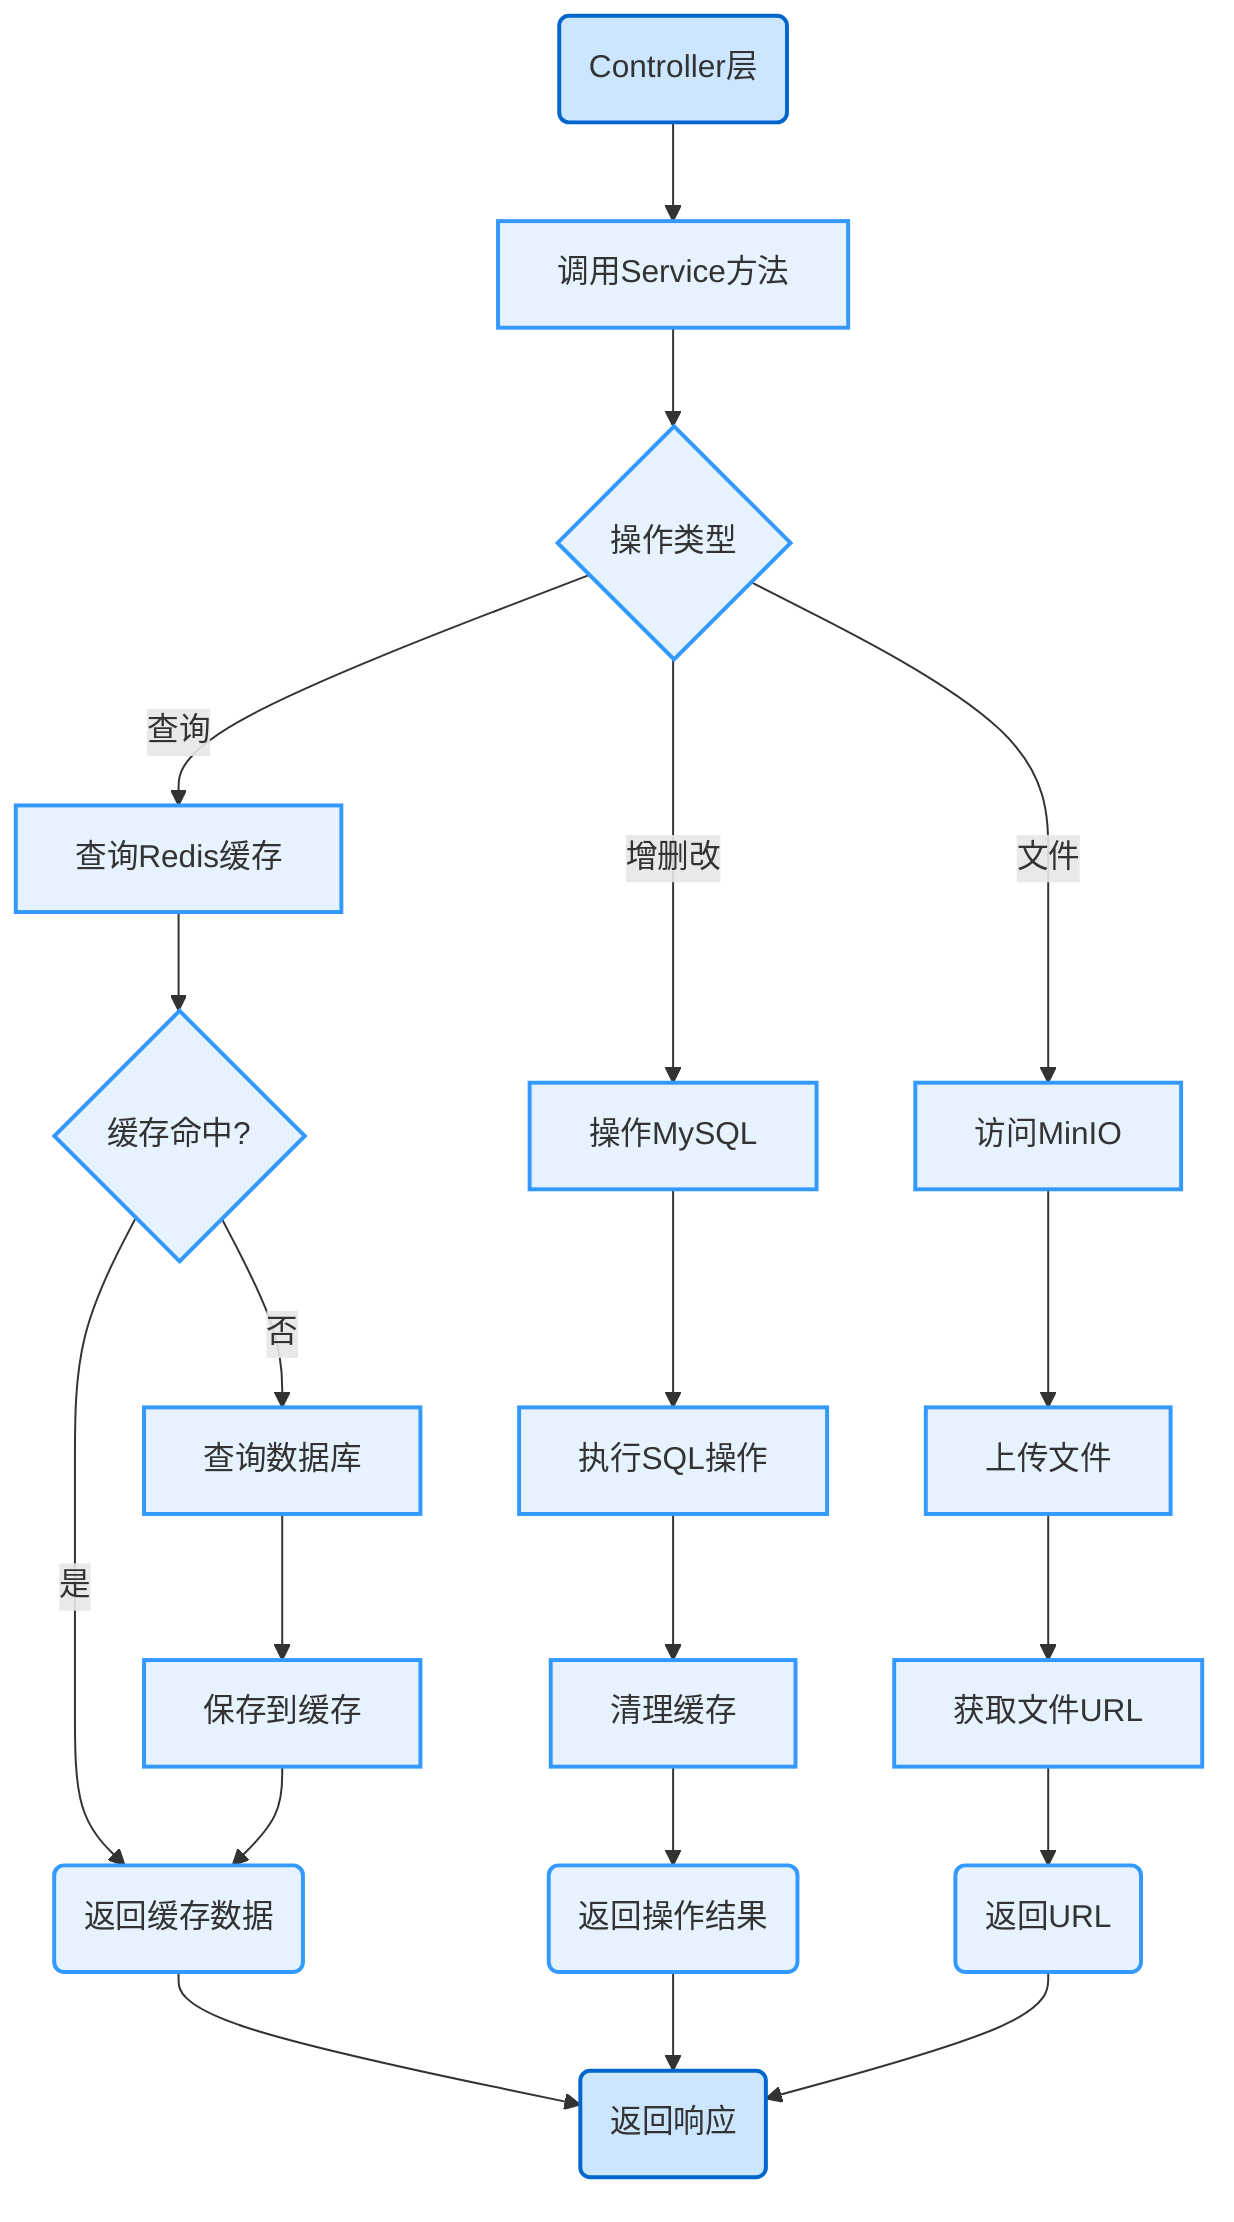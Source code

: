 graph TD
    classDef blue fill:#e6f3ff,stroke:#3399ff,stroke-width:2px;
    classDef diamond fill:#e6f3ff,stroke:#3399ff,stroke-width:2px,shape:diamond;
    classDef startEnd fill:#cce6ff,stroke:#0066cc,stroke-width:2px;

%% 控制层入口
    CTRL(Controller层):::startEnd --> SERVICE[调用Service方法]:::blue

%% 主流程
    SERVICE --> OPERATION{操作类型}:::diamond
    OPERATION -->|查询| CACHE[查询Redis缓存]:::blue
    OPERATION -->|增删改| DB[操作MySQL]:::blue
    OPERATION -->|文件| MINIO[访问MinIO]:::blue

%% 查询分支
    CACHE --> HIT{缓存命中?}:::diamond
    HIT -->|是| RETURN_DATA(返回缓存数据):::blue
    HIT -->|否| QUERY_DB[查询数据库]:::blue
    QUERY_DB --> SAVE_CACHE[保存到缓存]:::blue
    SAVE_CACHE --> RETURN_DATA

%% 增删改分支
    DB --> UPDATE_DB[执行SQL操作]:::blue
    UPDATE_DB --> CLEAN_CACHE[清理缓存]:::blue
    CLEAN_CACHE --> RETURN_RESULT(返回操作结果):::blue

%% 文件分支
    MINIO --> UPLOAD[上传文件]:::blue
    UPLOAD --> GET_URL[获取文件URL]:::blue
    GET_URL --> RETURN_URL(返回URL):::blue

%% 统一返回
    RETURN_DATA --> RESPONSE(返回响应):::startEnd
    RETURN_RESULT --> RESPONSE
    RETURN_URL --> RESPONSE